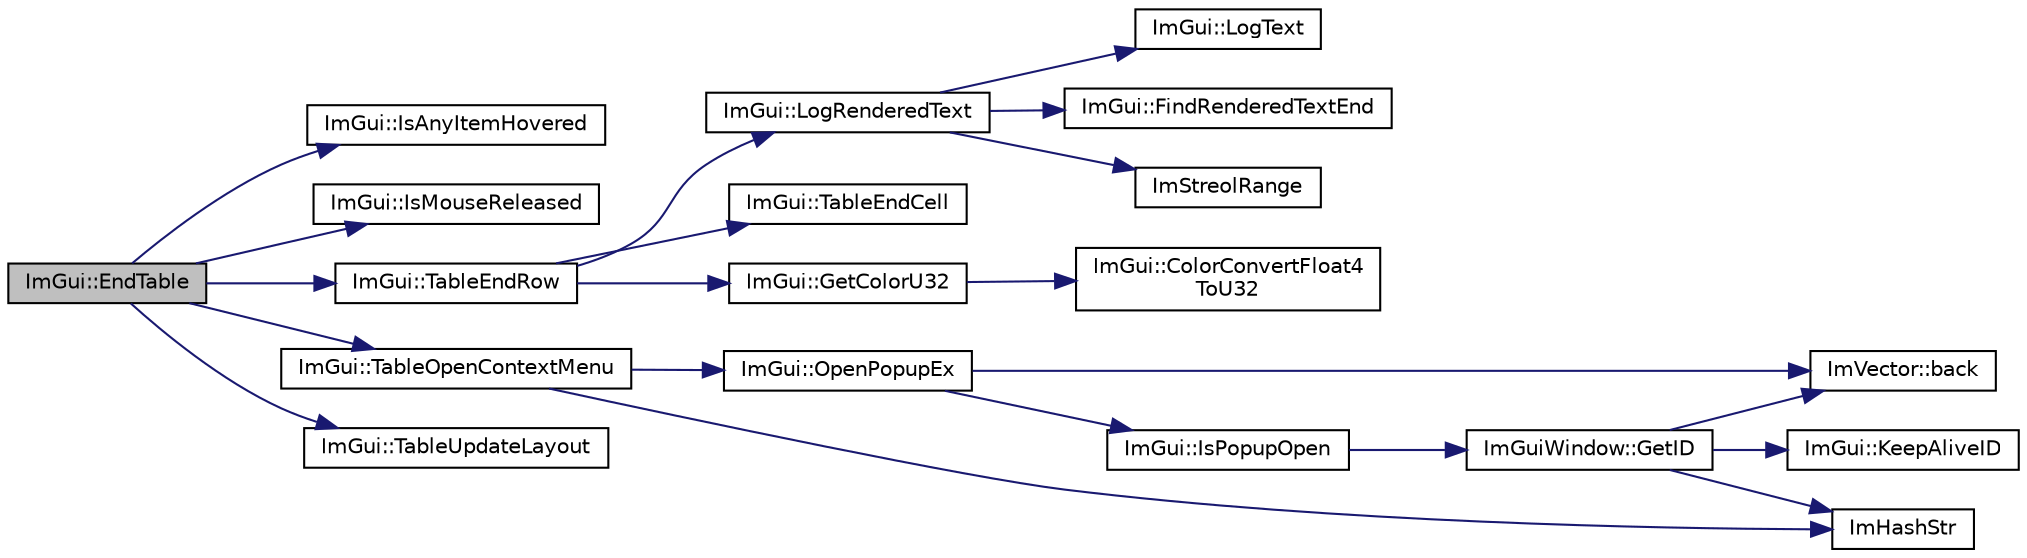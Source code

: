 digraph "ImGui::EndTable"
{
 // LATEX_PDF_SIZE
  edge [fontname="Helvetica",fontsize="10",labelfontname="Helvetica",labelfontsize="10"];
  node [fontname="Helvetica",fontsize="10",shape=record];
  rankdir="LR";
  Node1 [label="ImGui::EndTable",height=0.2,width=0.4,color="black", fillcolor="grey75", style="filled", fontcolor="black",tooltip=" "];
  Node1 -> Node2 [color="midnightblue",fontsize="10",style="solid"];
  Node2 [label="ImGui::IsAnyItemHovered",height=0.2,width=0.4,color="black", fillcolor="white", style="filled",URL="$namespace_im_gui.html#a0512146617bb55e24ebcfbe3ce6553d5",tooltip=" "];
  Node1 -> Node3 [color="midnightblue",fontsize="10",style="solid"];
  Node3 [label="ImGui::IsMouseReleased",height=0.2,width=0.4,color="black", fillcolor="white", style="filled",URL="$namespace_im_gui.html#ae53a0c1818d2804e3b1331f0c1777434",tooltip=" "];
  Node1 -> Node4 [color="midnightblue",fontsize="10",style="solid"];
  Node4 [label="ImGui::TableEndRow",height=0.2,width=0.4,color="black", fillcolor="white", style="filled",URL="$namespace_im_gui.html#a6bc4ce6f7ff9f8268473f5e538a1181f",tooltip=" "];
  Node4 -> Node5 [color="midnightblue",fontsize="10",style="solid"];
  Node5 [label="ImGui::GetColorU32",height=0.2,width=0.4,color="black", fillcolor="white", style="filled",URL="$namespace_im_gui.html#a0de2d9bd347d9866511eb8d014e62556",tooltip=" "];
  Node5 -> Node6 [color="midnightblue",fontsize="10",style="solid"];
  Node6 [label="ImGui::ColorConvertFloat4\lToU32",height=0.2,width=0.4,color="black", fillcolor="white", style="filled",URL="$namespace_im_gui.html#abe2691de0b1a71c774ab24cc91564a94",tooltip=" "];
  Node4 -> Node7 [color="midnightblue",fontsize="10",style="solid"];
  Node7 [label="ImGui::LogRenderedText",height=0.2,width=0.4,color="black", fillcolor="white", style="filled",URL="$namespace_im_gui.html#a7a0d62e33f2236ec2f789e24ca0fb56f",tooltip=" "];
  Node7 -> Node8 [color="midnightblue",fontsize="10",style="solid"];
  Node8 [label="ImGui::FindRenderedTextEnd",height=0.2,width=0.4,color="black", fillcolor="white", style="filled",URL="$namespace_im_gui.html#a7671e1dbc803a31b06081b52a771d83f",tooltip=" "];
  Node7 -> Node9 [color="midnightblue",fontsize="10",style="solid"];
  Node9 [label="ImStreolRange",height=0.2,width=0.4,color="black", fillcolor="white", style="filled",URL="$imgui_8cpp.html#a578b4ec1e004a6c9e07610720421a482",tooltip=" "];
  Node7 -> Node10 [color="midnightblue",fontsize="10",style="solid"];
  Node10 [label="ImGui::LogText",height=0.2,width=0.4,color="black", fillcolor="white", style="filled",URL="$namespace_im_gui.html#aa548475d8f771ab6524d73d900a41198",tooltip=" "];
  Node4 -> Node11 [color="midnightblue",fontsize="10",style="solid"];
  Node11 [label="ImGui::TableEndCell",height=0.2,width=0.4,color="black", fillcolor="white", style="filled",URL="$namespace_im_gui.html#ae2058909b56d7169e34a6cfefb1ac2f3",tooltip=" "];
  Node1 -> Node12 [color="midnightblue",fontsize="10",style="solid"];
  Node12 [label="ImGui::TableOpenContextMenu",height=0.2,width=0.4,color="black", fillcolor="white", style="filled",URL="$namespace_im_gui.html#afa05e82c8b5239452806770e5f9efd70",tooltip=" "];
  Node12 -> Node13 [color="midnightblue",fontsize="10",style="solid"];
  Node13 [label="ImHashStr",height=0.2,width=0.4,color="black", fillcolor="white", style="filled",URL="$imgui_8cpp.html#acd1b12694d0365b516bf7373f182eeee",tooltip=" "];
  Node12 -> Node14 [color="midnightblue",fontsize="10",style="solid"];
  Node14 [label="ImGui::OpenPopupEx",height=0.2,width=0.4,color="black", fillcolor="white", style="filled",URL="$namespace_im_gui.html#ac1570338b44e1f1311055db7ae41c47b",tooltip=" "];
  Node14 -> Node15 [color="midnightblue",fontsize="10",style="solid"];
  Node15 [label="ImVector::back",height=0.2,width=0.4,color="black", fillcolor="white", style="filled",URL="$struct_im_vector.html#a6da15f3c402099ed57078835ab942f8e",tooltip=" "];
  Node14 -> Node16 [color="midnightblue",fontsize="10",style="solid"];
  Node16 [label="ImGui::IsPopupOpen",height=0.2,width=0.4,color="black", fillcolor="white", style="filled",URL="$namespace_im_gui.html#a0e351145d0936e79948094166757712e",tooltip=" "];
  Node16 -> Node17 [color="midnightblue",fontsize="10",style="solid"];
  Node17 [label="ImGuiWindow::GetID",height=0.2,width=0.4,color="black", fillcolor="white", style="filled",URL="$struct_im_gui_window.html#a66400a63bc0b54d7d29e08d1b1b1a42b",tooltip=" "];
  Node17 -> Node15 [color="midnightblue",fontsize="10",style="solid"];
  Node17 -> Node13 [color="midnightblue",fontsize="10",style="solid"];
  Node17 -> Node18 [color="midnightblue",fontsize="10",style="solid"];
  Node18 [label="ImGui::KeepAliveID",height=0.2,width=0.4,color="black", fillcolor="white", style="filled",URL="$namespace_im_gui.html#a85a245c78a9f7c351636bdad6e60c488",tooltip=" "];
  Node1 -> Node19 [color="midnightblue",fontsize="10",style="solid"];
  Node19 [label="ImGui::TableUpdateLayout",height=0.2,width=0.4,color="black", fillcolor="white", style="filled",URL="$namespace_im_gui.html#a890d76a0ec9efc98765c226884e3e32a",tooltip=" "];
}
